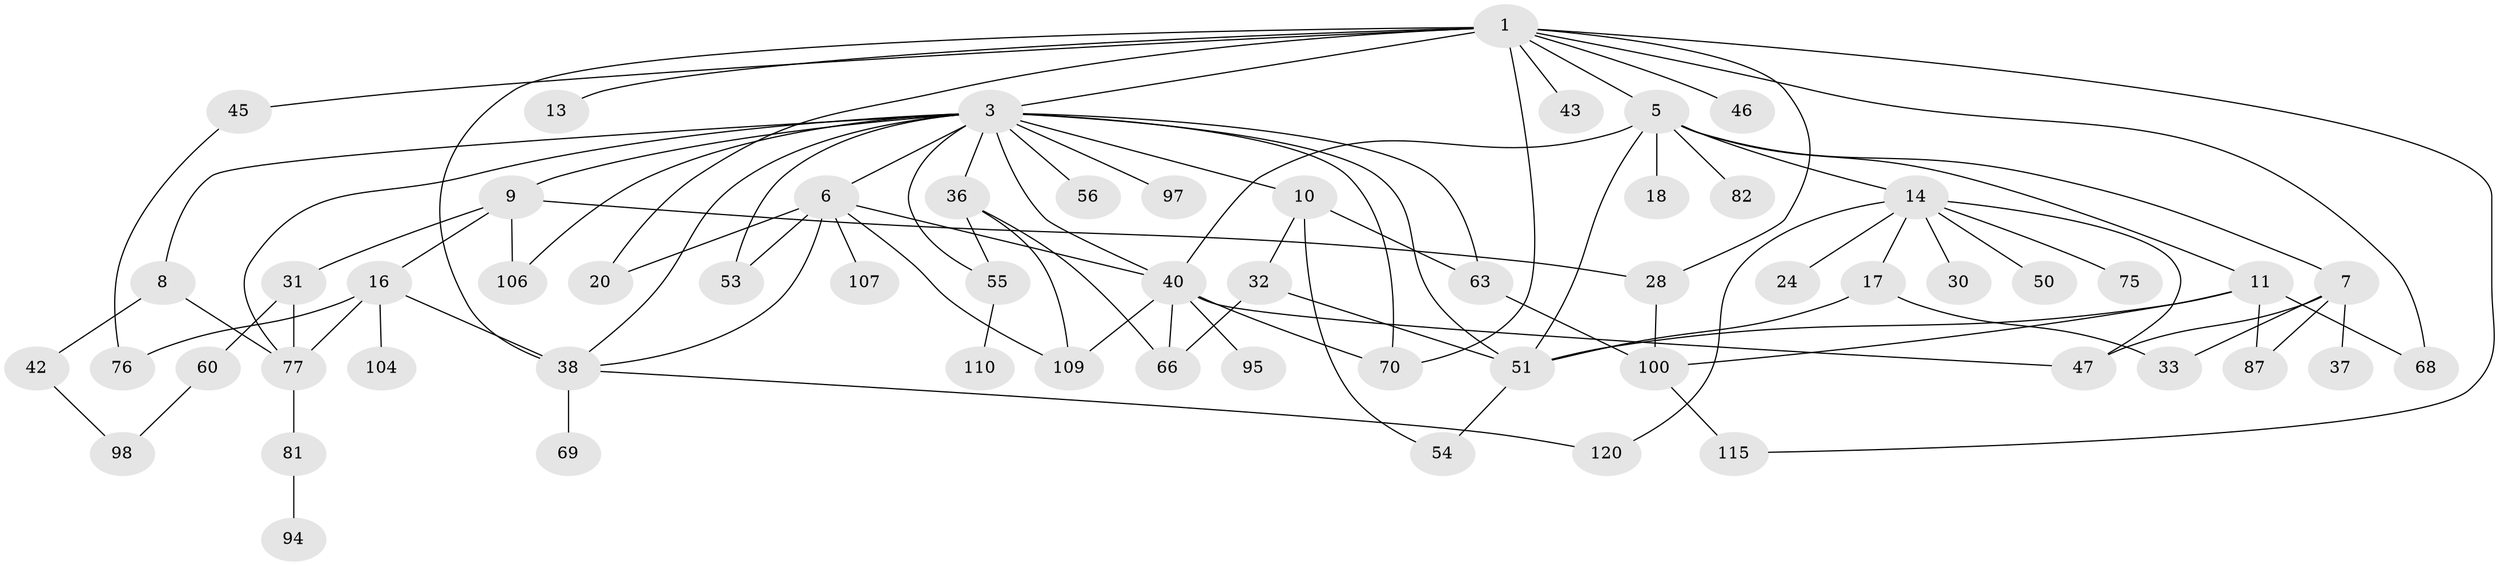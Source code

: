 // original degree distribution, {6: 0.03305785123966942, 5: 0.06611570247933884, 8: 0.01652892561983471, 7: 0.008264462809917356, 3: 0.19008264462809918, 4: 0.09090909090909091, 2: 0.33884297520661155, 10: 0.008264462809917356, 1: 0.24793388429752067}
// Generated by graph-tools (version 1.1) at 2025/16/03/04/25 18:16:55]
// undirected, 60 vertices, 95 edges
graph export_dot {
graph [start="1"]
  node [color=gray90,style=filled];
  1 [super="+22+2+48+19"];
  3 [super="+4+78+21+62"];
  5 [super="+12"];
  6;
  7;
  8;
  9;
  10;
  11 [super="+41"];
  13 [super="+119"];
  14 [super="+26+15"];
  16 [super="+35"];
  17 [super="+85+44+23+25"];
  18 [super="+113"];
  20;
  24;
  28;
  30 [super="+102"];
  31;
  32;
  33 [super="+39+49"];
  36;
  37;
  38 [super="+111+108+65"];
  40 [super="+67+71+74+88"];
  42 [super="+114+57"];
  43 [super="+89"];
  45;
  46 [super="+93"];
  47 [super="+90+96"];
  50;
  51 [super="+73+58"];
  53 [super="+91"];
  54;
  55 [super="+99"];
  56 [super="+61"];
  60;
  63;
  66;
  68;
  69;
  70;
  75;
  76;
  77 [super="+84+83"];
  81;
  82;
  87 [super="+105"];
  94;
  95;
  97;
  98;
  100;
  104;
  106;
  107;
  109 [super="+117"];
  110;
  115 [super="+121"];
  120;
  1 -- 70;
  1 -- 115;
  1 -- 3 [weight=2];
  1 -- 20;
  1 -- 5;
  1 -- 13 [weight=2];
  1 -- 43 [weight=2];
  1 -- 68;
  1 -- 28;
  1 -- 45;
  1 -- 46;
  1 -- 38;
  3 -- 6;
  3 -- 8;
  3 -- 55;
  3 -- 53;
  3 -- 40;
  3 -- 9;
  3 -- 10;
  3 -- 97;
  3 -- 36;
  3 -- 56;
  3 -- 106;
  3 -- 77;
  3 -- 63;
  3 -- 38;
  3 -- 70;
  3 -- 51;
  5 -- 7;
  5 -- 11;
  5 -- 18;
  5 -- 82;
  5 -- 14;
  5 -- 40;
  5 -- 51;
  6 -- 20;
  6 -- 38;
  6 -- 107;
  6 -- 109;
  6 -- 40;
  6 -- 53;
  7 -- 33;
  7 -- 37;
  7 -- 47;
  7 -- 87;
  8 -- 42;
  8 -- 77;
  9 -- 16;
  9 -- 28;
  9 -- 31;
  9 -- 106;
  10 -- 32;
  10 -- 54;
  10 -- 63;
  11 -- 51;
  11 -- 68;
  11 -- 100;
  11 -- 87;
  14 -- 17;
  14 -- 24;
  14 -- 30;
  14 -- 50;
  14 -- 75;
  14 -- 120;
  14 -- 47;
  16 -- 104;
  16 -- 38 [weight=2];
  16 -- 76;
  16 -- 77;
  17 -- 51;
  17 -- 33;
  28 -- 100;
  31 -- 60;
  31 -- 77;
  32 -- 66;
  32 -- 51;
  36 -- 55;
  36 -- 66;
  36 -- 109;
  38 -- 120;
  38 -- 69;
  40 -- 109;
  40 -- 66;
  40 -- 70;
  40 -- 95;
  40 -- 47;
  42 -- 98;
  45 -- 76;
  51 -- 54;
  55 -- 110;
  60 -- 98;
  63 -- 100;
  77 -- 81;
  81 -- 94;
  100 -- 115;
}
